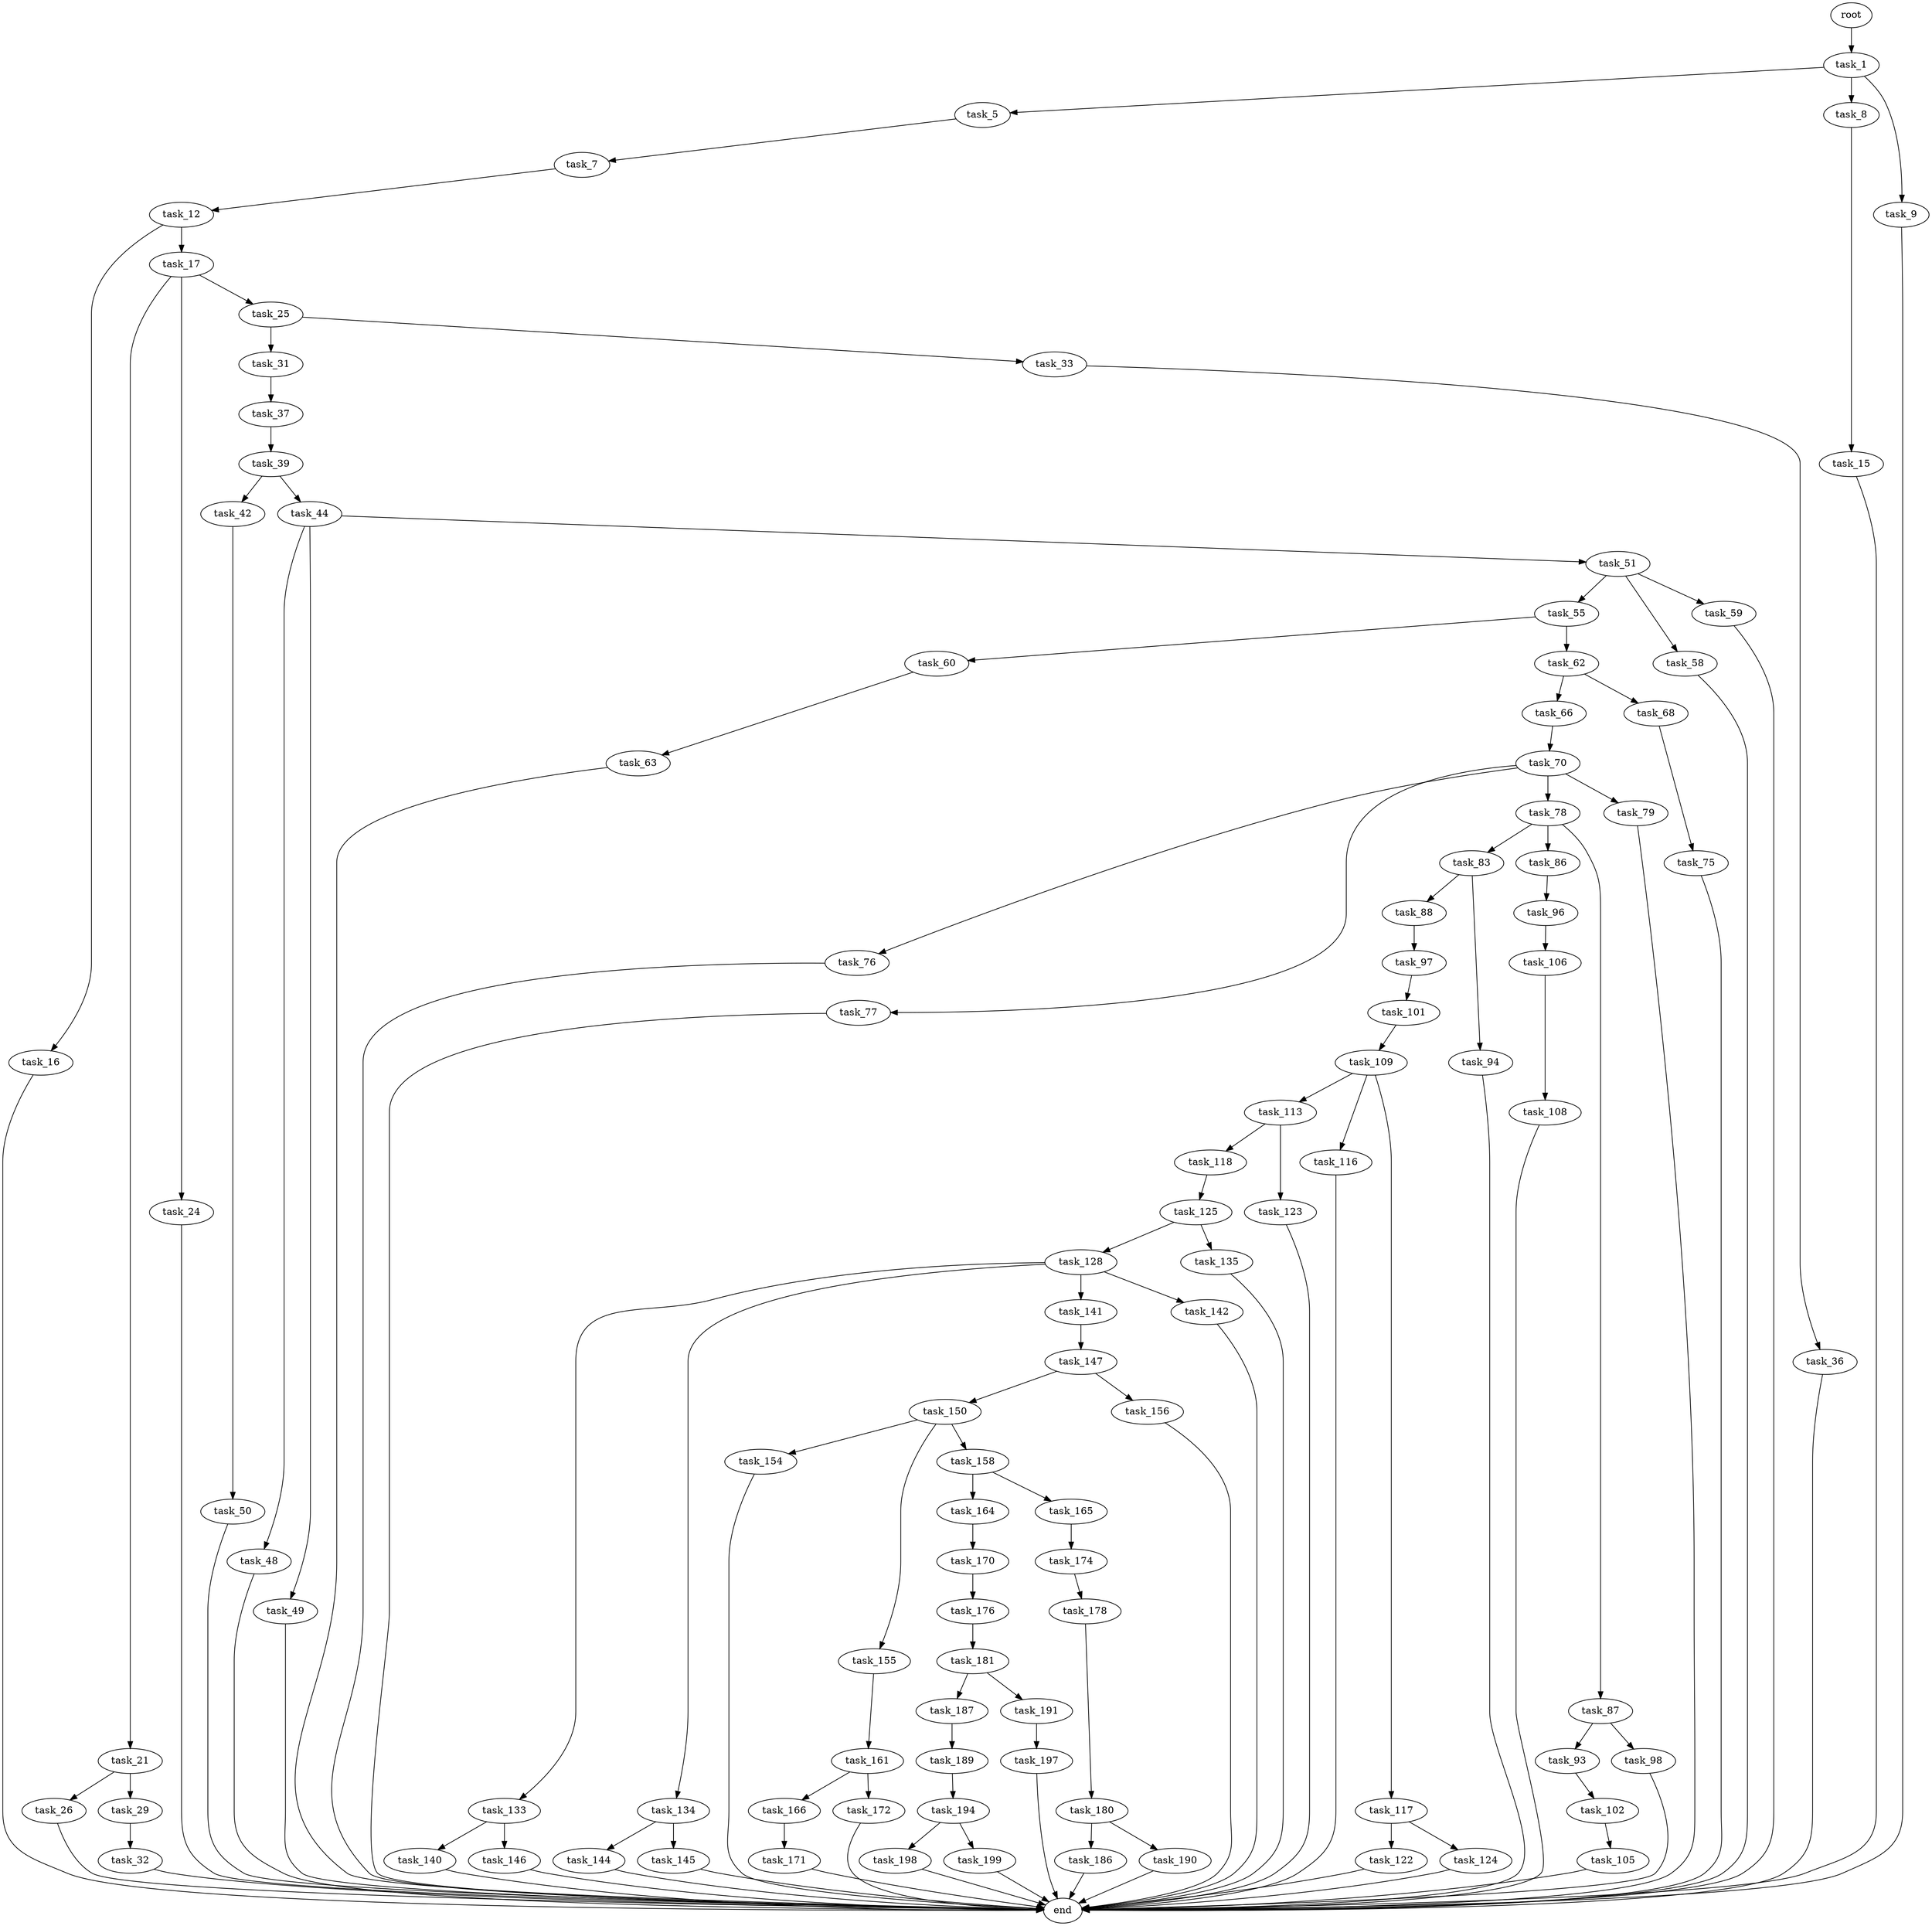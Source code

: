 digraph G {
  root [size="0.000000"];
  task_1 [size="7143573803.000000"];
  task_5 [size="198786477298.000000"];
  task_7 [size="549755813888.000000"];
  task_8 [size="782757789696.000000"];
  task_9 [size="555362881500.000000"];
  task_12 [size="8589934592.000000"];
  task_15 [size="2299453823.000000"];
  task_16 [size="21972132227.000000"];
  task_17 [size="12842276875.000000"];
  task_21 [size="85776241034.000000"];
  task_24 [size="17953813184.000000"];
  task_25 [size="1185734493962.000000"];
  task_26 [size="267573406772.000000"];
  task_29 [size="68719476736.000000"];
  task_31 [size="45548079105.000000"];
  task_32 [size="8589934592.000000"];
  task_33 [size="387408056392.000000"];
  task_36 [size="146336457742.000000"];
  task_37 [size="368293445632.000000"];
  task_39 [size="3970175062.000000"];
  task_42 [size="5021056734.000000"];
  task_44 [size="72251808516.000000"];
  task_48 [size="314520623970.000000"];
  task_49 [size="107167117490.000000"];
  task_50 [size="782757789696.000000"];
  task_51 [size="1402504786.000000"];
  task_55 [size="549755813888.000000"];
  task_58 [size="1755514777.000000"];
  task_59 [size="782757789696.000000"];
  task_60 [size="3399760628.000000"];
  task_62 [size="50918808348.000000"];
  task_63 [size="1057619473.000000"];
  task_66 [size="28991029248.000000"];
  task_68 [size="33753700728.000000"];
  task_70 [size="549755813888.000000"];
  task_75 [size="9645877110.000000"];
  task_76 [size="782757789696.000000"];
  task_77 [size="1781946248.000000"];
  task_78 [size="67027273689.000000"];
  task_79 [size="250045003519.000000"];
  task_83 [size="1434979628.000000"];
  task_86 [size="464855282881.000000"];
  task_87 [size="134217728000.000000"];
  task_88 [size="352313573513.000000"];
  task_93 [size="814609020.000000"];
  task_94 [size="54899985901.000000"];
  task_96 [size="5757269859.000000"];
  task_97 [size="10590845006.000000"];
  task_98 [size="763295762495.000000"];
  task_101 [size="347577831285.000000"];
  task_102 [size="162187192382.000000"];
  task_105 [size="532902643733.000000"];
  task_106 [size="3561483209.000000"];
  task_108 [size="231928233984.000000"];
  task_109 [size="586034732700.000000"];
  task_113 [size="4340005870.000000"];
  task_116 [size="285980765744.000000"];
  task_117 [size="68719476736.000000"];
  task_118 [size="549755813888.000000"];
  task_122 [size="954306762.000000"];
  task_123 [size="231928233984.000000"];
  task_124 [size="102900700200.000000"];
  task_125 [size="95484531781.000000"];
  task_128 [size="28991029248.000000"];
  task_133 [size="782757789696.000000"];
  task_134 [size="2359730098.000000"];
  task_135 [size="231928233984.000000"];
  task_140 [size="5996535200.000000"];
  task_141 [size="68719476736.000000"];
  task_142 [size="28991029248.000000"];
  task_144 [size="231928233984.000000"];
  task_145 [size="4914243851.000000"];
  task_146 [size="22209005237.000000"];
  task_147 [size="4250119382.000000"];
  task_150 [size="231928233984.000000"];
  task_154 [size="9733333783.000000"];
  task_155 [size="36211986912.000000"];
  task_156 [size="11315654684.000000"];
  task_158 [size="8589934592.000000"];
  task_161 [size="368293445632.000000"];
  task_164 [size="72429896083.000000"];
  task_165 [size="1073741824000.000000"];
  task_166 [size="6409695569.000000"];
  task_170 [size="386072286673.000000"];
  task_171 [size="123243703890.000000"];
  task_172 [size="99402329172.000000"];
  task_174 [size="8589934592.000000"];
  task_176 [size="18655514201.000000"];
  task_178 [size="13571179260.000000"];
  task_180 [size="26254371480.000000"];
  task_181 [size="134217728000.000000"];
  task_186 [size="1824660523.000000"];
  task_187 [size="6729553539.000000"];
  task_189 [size="522075442233.000000"];
  task_190 [size="115373921142.000000"];
  task_191 [size="8589934592.000000"];
  task_194 [size="782757789696.000000"];
  task_197 [size="30262154789.000000"];
  task_198 [size="1117083871.000000"];
  task_199 [size="977985712840.000000"];
  end [size="0.000000"];

  root -> task_1 [size="1.000000"];
  task_1 -> task_5 [size="134217728.000000"];
  task_1 -> task_8 [size="134217728.000000"];
  task_1 -> task_9 [size="134217728.000000"];
  task_5 -> task_7 [size="301989888.000000"];
  task_7 -> task_12 [size="536870912.000000"];
  task_8 -> task_15 [size="679477248.000000"];
  task_9 -> end [size="1.000000"];
  task_12 -> task_16 [size="33554432.000000"];
  task_12 -> task_17 [size="33554432.000000"];
  task_15 -> end [size="1.000000"];
  task_16 -> end [size="1.000000"];
  task_17 -> task_21 [size="679477248.000000"];
  task_17 -> task_24 [size="679477248.000000"];
  task_17 -> task_25 [size="679477248.000000"];
  task_21 -> task_26 [size="134217728.000000"];
  task_21 -> task_29 [size="134217728.000000"];
  task_24 -> end [size="1.000000"];
  task_25 -> task_31 [size="838860800.000000"];
  task_25 -> task_33 [size="838860800.000000"];
  task_26 -> end [size="1.000000"];
  task_29 -> task_32 [size="134217728.000000"];
  task_31 -> task_37 [size="33554432.000000"];
  task_32 -> end [size="1.000000"];
  task_33 -> task_36 [size="411041792.000000"];
  task_36 -> end [size="1.000000"];
  task_37 -> task_39 [size="411041792.000000"];
  task_39 -> task_42 [size="209715200.000000"];
  task_39 -> task_44 [size="209715200.000000"];
  task_42 -> task_50 [size="134217728.000000"];
  task_44 -> task_48 [size="134217728.000000"];
  task_44 -> task_49 [size="134217728.000000"];
  task_44 -> task_51 [size="134217728.000000"];
  task_48 -> end [size="1.000000"];
  task_49 -> end [size="1.000000"];
  task_50 -> end [size="1.000000"];
  task_51 -> task_55 [size="33554432.000000"];
  task_51 -> task_58 [size="33554432.000000"];
  task_51 -> task_59 [size="33554432.000000"];
  task_55 -> task_60 [size="536870912.000000"];
  task_55 -> task_62 [size="536870912.000000"];
  task_58 -> end [size="1.000000"];
  task_59 -> end [size="1.000000"];
  task_60 -> task_63 [size="75497472.000000"];
  task_62 -> task_66 [size="134217728.000000"];
  task_62 -> task_68 [size="134217728.000000"];
  task_63 -> end [size="1.000000"];
  task_66 -> task_70 [size="75497472.000000"];
  task_68 -> task_75 [size="536870912.000000"];
  task_70 -> task_76 [size="536870912.000000"];
  task_70 -> task_77 [size="536870912.000000"];
  task_70 -> task_78 [size="536870912.000000"];
  task_70 -> task_79 [size="536870912.000000"];
  task_75 -> end [size="1.000000"];
  task_76 -> end [size="1.000000"];
  task_77 -> end [size="1.000000"];
  task_78 -> task_83 [size="301989888.000000"];
  task_78 -> task_86 [size="301989888.000000"];
  task_78 -> task_87 [size="301989888.000000"];
  task_79 -> end [size="1.000000"];
  task_83 -> task_88 [size="75497472.000000"];
  task_83 -> task_94 [size="75497472.000000"];
  task_86 -> task_96 [size="411041792.000000"];
  task_87 -> task_93 [size="209715200.000000"];
  task_87 -> task_98 [size="209715200.000000"];
  task_88 -> task_97 [size="411041792.000000"];
  task_93 -> task_102 [size="33554432.000000"];
  task_94 -> end [size="1.000000"];
  task_96 -> task_106 [size="209715200.000000"];
  task_97 -> task_101 [size="411041792.000000"];
  task_98 -> end [size="1.000000"];
  task_101 -> task_109 [size="679477248.000000"];
  task_102 -> task_105 [size="134217728.000000"];
  task_105 -> end [size="1.000000"];
  task_106 -> task_108 [size="134217728.000000"];
  task_108 -> end [size="1.000000"];
  task_109 -> task_113 [size="411041792.000000"];
  task_109 -> task_116 [size="411041792.000000"];
  task_109 -> task_117 [size="411041792.000000"];
  task_113 -> task_118 [size="209715200.000000"];
  task_113 -> task_123 [size="209715200.000000"];
  task_116 -> end [size="1.000000"];
  task_117 -> task_122 [size="134217728.000000"];
  task_117 -> task_124 [size="134217728.000000"];
  task_118 -> task_125 [size="536870912.000000"];
  task_122 -> end [size="1.000000"];
  task_123 -> end [size="1.000000"];
  task_124 -> end [size="1.000000"];
  task_125 -> task_128 [size="134217728.000000"];
  task_125 -> task_135 [size="134217728.000000"];
  task_128 -> task_133 [size="75497472.000000"];
  task_128 -> task_134 [size="75497472.000000"];
  task_128 -> task_141 [size="75497472.000000"];
  task_128 -> task_142 [size="75497472.000000"];
  task_133 -> task_140 [size="679477248.000000"];
  task_133 -> task_146 [size="679477248.000000"];
  task_134 -> task_144 [size="209715200.000000"];
  task_134 -> task_145 [size="209715200.000000"];
  task_135 -> end [size="1.000000"];
  task_140 -> end [size="1.000000"];
  task_141 -> task_147 [size="134217728.000000"];
  task_142 -> end [size="1.000000"];
  task_144 -> end [size="1.000000"];
  task_145 -> end [size="1.000000"];
  task_146 -> end [size="1.000000"];
  task_147 -> task_150 [size="75497472.000000"];
  task_147 -> task_156 [size="75497472.000000"];
  task_150 -> task_154 [size="301989888.000000"];
  task_150 -> task_155 [size="301989888.000000"];
  task_150 -> task_158 [size="301989888.000000"];
  task_154 -> end [size="1.000000"];
  task_155 -> task_161 [size="75497472.000000"];
  task_156 -> end [size="1.000000"];
  task_158 -> task_164 [size="33554432.000000"];
  task_158 -> task_165 [size="33554432.000000"];
  task_161 -> task_166 [size="411041792.000000"];
  task_161 -> task_172 [size="411041792.000000"];
  task_164 -> task_170 [size="75497472.000000"];
  task_165 -> task_174 [size="838860800.000000"];
  task_166 -> task_171 [size="536870912.000000"];
  task_170 -> task_176 [size="411041792.000000"];
  task_171 -> end [size="1.000000"];
  task_172 -> end [size="1.000000"];
  task_174 -> task_178 [size="33554432.000000"];
  task_176 -> task_181 [size="536870912.000000"];
  task_178 -> task_180 [size="536870912.000000"];
  task_180 -> task_186 [size="134217728.000000"];
  task_180 -> task_190 [size="134217728.000000"];
  task_181 -> task_187 [size="209715200.000000"];
  task_181 -> task_191 [size="209715200.000000"];
  task_186 -> end [size="1.000000"];
  task_187 -> task_189 [size="838860800.000000"];
  task_189 -> task_194 [size="838860800.000000"];
  task_190 -> end [size="1.000000"];
  task_191 -> task_197 [size="33554432.000000"];
  task_194 -> task_198 [size="679477248.000000"];
  task_194 -> task_199 [size="679477248.000000"];
  task_197 -> end [size="1.000000"];
  task_198 -> end [size="1.000000"];
  task_199 -> end [size="1.000000"];
}
